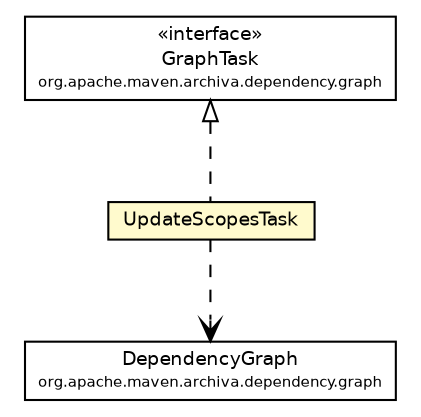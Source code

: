 #!/usr/local/bin/dot
#
# Class diagram 
# Generated by UmlGraph version 4.6 (http://www.spinellis.gr/sw/umlgraph)
#

digraph G {
	edge [fontname="Helvetica",fontsize=10,labelfontname="Helvetica",labelfontsize=10];
	node [fontname="Helvetica",fontsize=10,shape=plaintext];
	// org.apache.maven.archiva.dependency.graph.GraphTask
	c132078 [label=<<table border="0" cellborder="1" cellspacing="0" cellpadding="2" port="p" href="../GraphTask.html">
		<tr><td><table border="0" cellspacing="0" cellpadding="1">
			<tr><td> &laquo;interface&raquo; </td></tr>
			<tr><td> GraphTask </td></tr>
			<tr><td><font point-size="7.0"> org.apache.maven.archiva.dependency.graph </font></td></tr>
		</table></td></tr>
		</table>>, fontname="Helvetica", fontcolor="black", fontsize=9.0];
	// org.apache.maven.archiva.dependency.graph.DependencyGraph
	c132087 [label=<<table border="0" cellborder="1" cellspacing="0" cellpadding="2" port="p" href="../DependencyGraph.html">
		<tr><td><table border="0" cellspacing="0" cellpadding="1">
			<tr><td> DependencyGraph </td></tr>
			<tr><td><font point-size="7.0"> org.apache.maven.archiva.dependency.graph </font></td></tr>
		</table></td></tr>
		</table>>, fontname="Helvetica", fontcolor="black", fontsize=9.0];
	// org.apache.maven.archiva.dependency.graph.tasks.UpdateScopesTask
	c132103 [label=<<table border="0" cellborder="1" cellspacing="0" cellpadding="2" port="p" bgcolor="lemonChiffon" href="./UpdateScopesTask.html">
		<tr><td><table border="0" cellspacing="0" cellpadding="1">
			<tr><td> UpdateScopesTask </td></tr>
		</table></td></tr>
		</table>>, fontname="Helvetica", fontcolor="black", fontsize=9.0];
	//org.apache.maven.archiva.dependency.graph.tasks.UpdateScopesTask implements org.apache.maven.archiva.dependency.graph.GraphTask
	c132078:p -> c132103:p [dir=back,arrowtail=empty,style=dashed];
	// org.apache.maven.archiva.dependency.graph.tasks.UpdateScopesTask DEPEND org.apache.maven.archiva.dependency.graph.DependencyGraph
	c132103:p -> c132087:p [taillabel="", label="", headlabel="", fontname="Helvetica", fontcolor="black", fontsize=10.0, color="black", arrowhead=open, style=dashed];
}

